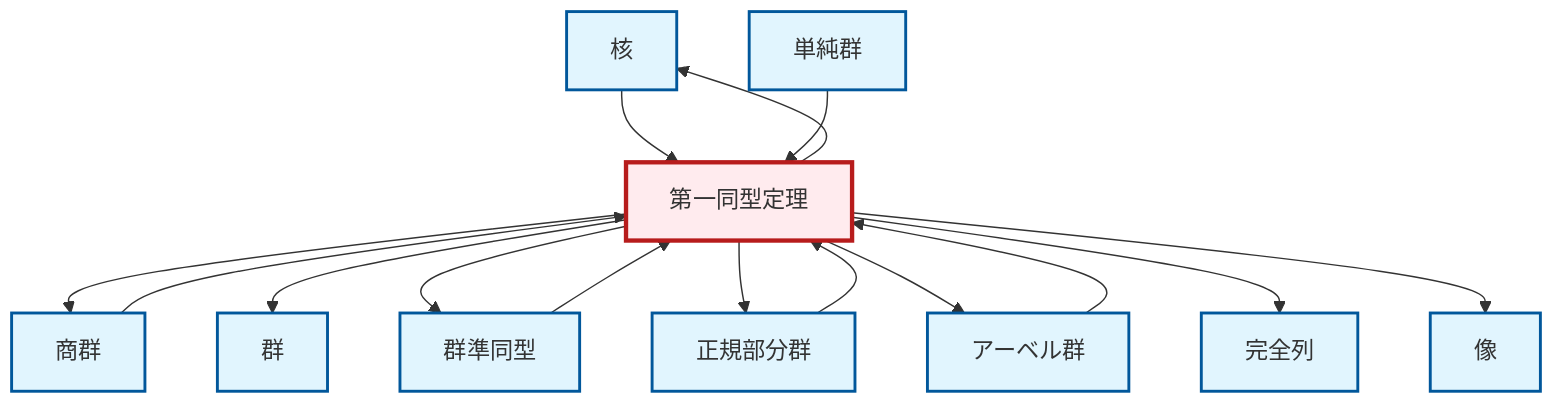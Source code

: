graph TD
    classDef definition fill:#e1f5fe,stroke:#01579b,stroke-width:2px
    classDef theorem fill:#f3e5f5,stroke:#4a148c,stroke-width:2px
    classDef axiom fill:#fff3e0,stroke:#e65100,stroke-width:2px
    classDef example fill:#e8f5e9,stroke:#1b5e20,stroke-width:2px
    classDef current fill:#ffebee,stroke:#b71c1c,stroke-width:3px
    def-kernel["核"]:::definition
    def-exact-sequence["完全列"]:::definition
    def-simple-group["単純群"]:::definition
    def-quotient-group["商群"]:::definition
    def-group["群"]:::definition
    def-normal-subgroup["正規部分群"]:::definition
    def-abelian-group["アーベル群"]:::definition
    thm-first-isomorphism["第一同型定理"]:::theorem
    def-homomorphism["群準同型"]:::definition
    def-image["像"]:::definition
    thm-first-isomorphism --> def-quotient-group
    thm-first-isomorphism --> def-group
    def-kernel --> thm-first-isomorphism
    thm-first-isomorphism --> def-homomorphism
    thm-first-isomorphism --> def-normal-subgroup
    thm-first-isomorphism --> def-abelian-group
    thm-first-isomorphism --> def-kernel
    thm-first-isomorphism --> def-exact-sequence
    def-normal-subgroup --> thm-first-isomorphism
    def-quotient-group --> thm-first-isomorphism
    def-homomorphism --> thm-first-isomorphism
    def-abelian-group --> thm-first-isomorphism
    def-simple-group --> thm-first-isomorphism
    thm-first-isomorphism --> def-image
    class thm-first-isomorphism current